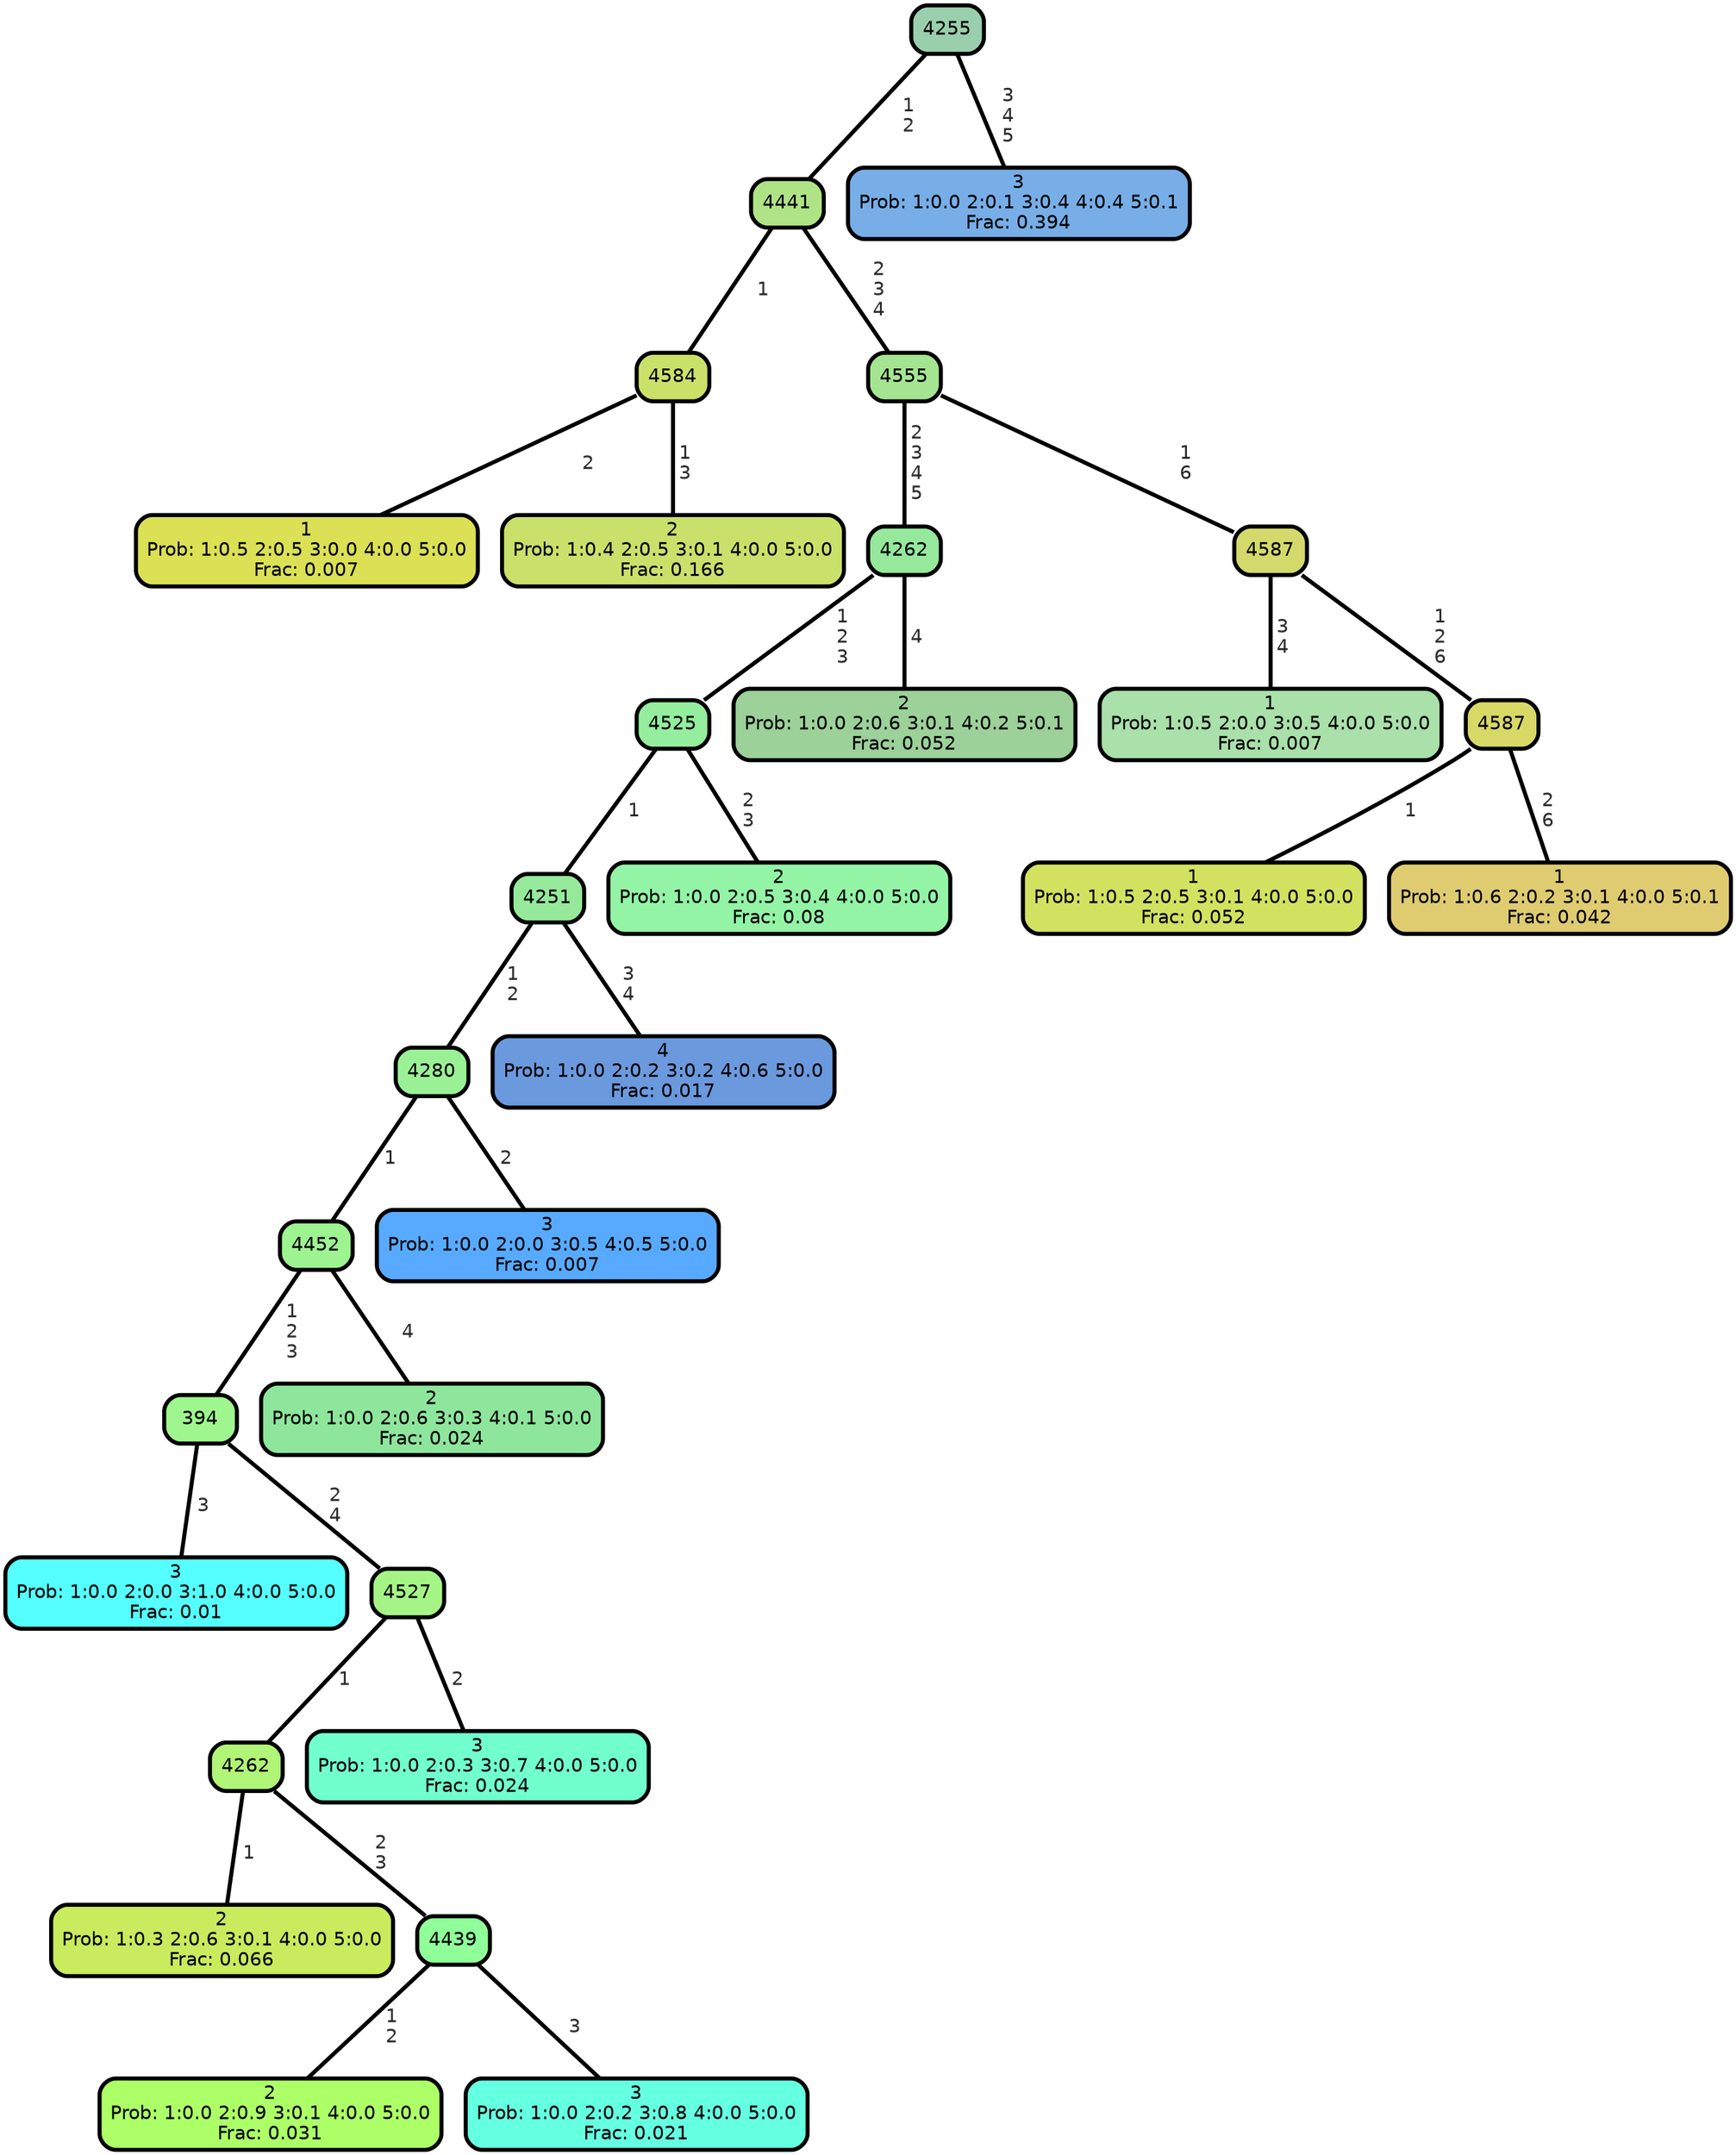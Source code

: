 graph Tree {
node [shape=box, style="filled, rounded",color="black",penwidth="3",fontcolor="black",                 fontname=helvetica] ;
graph [ranksep="0 equally", splines=straight,                 bgcolor=transparent, dpi=200] ;
edge [fontname=helvetica, fontweight=bold,fontcolor=grey14,color=black] ;
0 [label="1
Prob: 1:0.5 2:0.5 3:0.0 4:0.0 5:0.0
Frac: 0.007", fillcolor="#dbe055"] ;
1 [label="4584", fillcolor="#cae169"] ;
2 [label="2
Prob: 1:0.4 2:0.5 3:0.1 4:0.0 5:0.0
Frac: 0.166", fillcolor="#c9e16a"] ;
3 [label="4441", fillcolor="#afe486"] ;
4 [label="3
Prob: 1:0.0 2:0.0 3:1.0 4:0.0 5:0.0
Frac: 0.01", fillcolor="#55ffff"] ;
5 [label="394", fillcolor="#9ff68e"] ;
6 [label="2
Prob: 1:0.3 2:0.6 3:0.1 4:0.0 5:0.0
Frac: 0.066", fillcolor="#c9eb5d"] ;
7 [label="4262", fillcolor="#b0f478"] ;
8 [label="2
Prob: 1:0.0 2:0.9 3:0.1 4:0.0 5:0.0
Frac: 0.031", fillcolor="#adff67"] ;
9 [label="4439", fillcolor="#90ff99"] ;
10 [label="3
Prob: 1:0.0 2:0.2 3:0.8 4:0.0 5:0.0
Frac: 0.021", fillcolor="#65ffe2"] ;
11 [label="4527", fillcolor="#a5f586"] ;
12 [label="3
Prob: 1:0.0 2:0.3 3:0.7 4:0.0 5:0.0
Frac: 0.024", fillcolor="#71ffce"] ;
13 [label="4452", fillcolor="#9df491"] ;
14 [label="2
Prob: 1:0.0 2:0.6 3:0.3 4:0.1 5:0.0
Frac: 0.024", fillcolor="#8ee69d"] ;
15 [label="4280", fillcolor="#9af195"] ;
16 [label="3
Prob: 1:0.0 2:0.0 3:0.5 4:0.5 5:0.0
Frac: 0.007", fillcolor="#57aaff"] ;
17 [label="4251", fillcolor="#96e99b"] ;
18 [label="4
Prob: 1:0.0 2:0.2 3:0.2 4:0.6 5:0.0
Frac: 0.017", fillcolor="#6b99dd"] ;
19 [label="4525", fillcolor="#95ed9e"] ;
20 [label="2
Prob: 1:0.0 2:0.5 3:0.4 4:0.0 5:0.0
Frac: 0.08", fillcolor="#93f4a6"] ;
21 [label="4262", fillcolor="#96e89d"] ;
22 [label="2
Prob: 1:0.0 2:0.6 3:0.1 4:0.2 5:0.1
Frac: 0.052", fillcolor="#9cd199"] ;
23 [label="4555", fillcolor="#a5e592"] ;
24 [label="1
Prob: 1:0.5 2:0.0 3:0.5 4:0.0 5:0.0
Frac: 0.007", fillcolor="#aae0aa"] ;
25 [label="4587", fillcolor="#d4d96c"] ;
26 [label="1
Prob: 1:0.5 2:0.5 3:0.1 4:0.0 5:0.0
Frac: 0.052", fillcolor="#d2e260"] ;
27 [label="4587", fillcolor="#d8d867"] ;
28 [label="1
Prob: 1:0.6 2:0.2 3:0.1 4:0.0 5:0.1
Frac: 0.042", fillcolor="#dfcc71"] ;
29 [label="4255", fillcolor="#99cfac"] ;
30 [label="3
Prob: 1:0.0 2:0.1 3:0.4 4:0.4 5:0.1
Frac: 0.394", fillcolor="#77aee7"] ;
1 -- 0 [label=" 2",penwidth=3] ;
1 -- 2 [label=" 1\n 3",penwidth=3] ;
3 -- 1 [label=" 1",penwidth=3] ;
3 -- 23 [label=" 2\n 3\n 4",penwidth=3] ;
5 -- 4 [label=" 3",penwidth=3] ;
5 -- 11 [label=" 2\n 4",penwidth=3] ;
7 -- 6 [label=" 1",penwidth=3] ;
7 -- 9 [label=" 2\n 3",penwidth=3] ;
9 -- 8 [label=" 1\n 2",penwidth=3] ;
9 -- 10 [label=" 3",penwidth=3] ;
11 -- 7 [label=" 1",penwidth=3] ;
11 -- 12 [label=" 2",penwidth=3] ;
13 -- 5 [label=" 1\n 2\n 3",penwidth=3] ;
13 -- 14 [label=" 4",penwidth=3] ;
15 -- 13 [label=" 1",penwidth=3] ;
15 -- 16 [label=" 2",penwidth=3] ;
17 -- 15 [label=" 1\n 2",penwidth=3] ;
17 -- 18 [label=" 3\n 4",penwidth=3] ;
19 -- 17 [label=" 1",penwidth=3] ;
19 -- 20 [label=" 2\n 3",penwidth=3] ;
21 -- 19 [label=" 1\n 2\n 3",penwidth=3] ;
21 -- 22 [label=" 4",penwidth=3] ;
23 -- 21 [label=" 2\n 3\n 4\n 5",penwidth=3] ;
23 -- 25 [label=" 1\n 6",penwidth=3] ;
25 -- 24 [label=" 3\n 4",penwidth=3] ;
25 -- 27 [label=" 1\n 2\n 6",penwidth=3] ;
27 -- 26 [label=" 1",penwidth=3] ;
27 -- 28 [label=" 2\n 6",penwidth=3] ;
29 -- 3 [label=" 1\n 2",penwidth=3] ;
29 -- 30 [label=" 3\n 4\n 5",penwidth=3] ;
{rank = same;}}